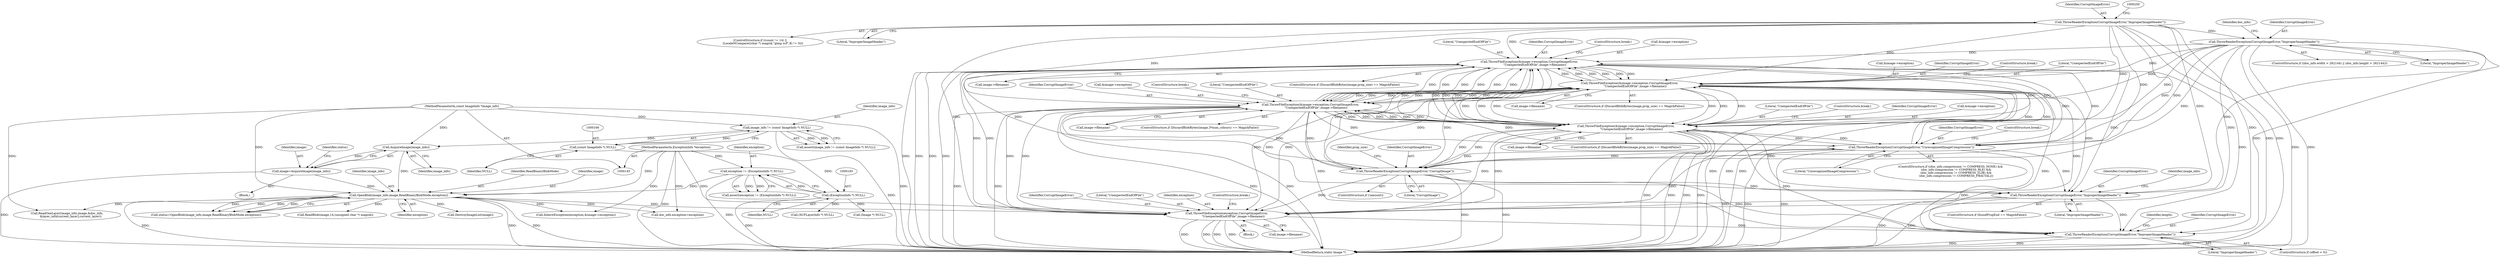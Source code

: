 digraph "0_ImageMagick_d31fec57e9dfb0516deead2053a856e3c71e9751@pointer" {
"1000700" [label="(Call,ThrowFileException(exception,CorruptImageError,\n              \"UnexpectedEndOfFile\",image->filename))"];
"1000147" [label="(MethodParameterIn,ExceptionInfo *exception)"];
"1000207" [label="(Call,OpenBlob(image_info,image,ReadBinaryBlobMode,exception))"];
"1000203" [label="(Call,AcquireImage(image_info))"];
"1000163" [label="(Call,image_info != (const ImageInfo *) NULL)"];
"1000146" [label="(MethodParameterIn,const ImageInfo *image_info)"];
"1000165" [label="(Call,(const ImageInfo *) NULL)"];
"1000201" [label="(Call,image=AcquireImage(image_info))"];
"1000190" [label="(Call,exception != (ExceptionInfo *) NULL)"];
"1000192" [label="(Call,(ExceptionInfo *) NULL)"];
"1000548" [label="(Call,ThrowFileException(&image->exception,CorruptImageError,\n            \"UnexpectedEndOfFile\",image->filename))"];
"1000485" [label="(Call,ThrowFileException(&image->exception,CorruptImageError,\n            \"UnexpectedEndOfFile\",image->filename))"];
"1000430" [label="(Call,ThrowFileException(&image->exception,CorruptImageError,\n            \"UnexpectedEndOfFile\",image->filename))"];
"1000522" [label="(Call,ThrowFileException(&image->exception,CorruptImageError,\n            \"UnexpectedEndOfFile\",image->filename))"];
"1000286" [label="(Call,ThrowReaderException(CorruptImageError,\"ImproperImageHeader\"))"];
"1000246" [label="(Call,ThrowReaderException(CorruptImageError,\"ImproperImageHeader\"))"];
"1000473" [label="(Call,ThrowReaderException(CorruptImageError,\"UnrecognizedImageCompression\"))"];
"1000624" [label="(Call,ThrowReaderException(CorruptImageError,\"CorruptImage\"))"];
"1000641" [label="(Call,ThrowReaderException(CorruptImageError,\"ImproperImageHeader\"))"];
"1000726" [label="(Call,ThrowReaderException(CorruptImageError,\"ImproperImageHeader\"))"];
"1000189" [label="(Call,assert(exception != (ExceptionInfo *) NULL))"];
"1000274" [label="(ControlStructure,if ((doc_info.width > 262144) || (doc_info.height > 262144)))"];
"1000699" [label="(Block,)"];
"1000288" [label="(Literal,\"ImproperImageHeader\")"];
"1000286" [label="(Call,ThrowReaderException(CorruptImageError,\"ImproperImageHeader\"))"];
"1000449" [label="(ControlStructure,if ((doc_info.compression != COMPRESS_NONE) &&\n            (doc_info.compression != COMPRESS_RLE) &&\n            (doc_info.compression != COMPRESS_ZLIB) &&\n            (doc_info.compression != COMPRESS_FRACTAL)))"];
"1000475" [label="(Literal,\"UnrecognizedImageCompression\")"];
"1000207" [label="(Call,OpenBlob(image_info,image,ReadBinaryBlobMode,exception))"];
"1000628" [label="(Identifier,prop_size)"];
"1000191" [label="(Identifier,exception)"];
"1000528" [label="(Literal,\"UnexpectedEndOfFile\")"];
"1000555" [label="(Call,image->filename)"];
"1000495" [label="(ControlStructure,break;)"];
"1000345" [label="(Call,InheritException(exception,&image->exception))"];
"1000485" [label="(Call,ThrowFileException(&image->exception,CorruptImageError,\n            \"UnexpectedEndOfFile\",image->filename))"];
"1000492" [label="(Call,image->filename)"];
"1000532" [label="(ControlStructure,break;)"];
"1000491" [label="(Literal,\"UnexpectedEndOfFile\")"];
"1000702" [label="(Identifier,CorruptImageError)"];
"1000162" [label="(Call,assert(image_info != (const ImageInfo *) NULL))"];
"1000436" [label="(Literal,\"UnexpectedEndOfFile\")"];
"1000793" [label="(Call,ReadOneLayer(image_info,image,&doc_info,\n        &layer_info[current_layer],current_layer))"];
"1000703" [label="(Literal,\"UnexpectedEndOfFile\")"];
"1000726" [label="(Call,ThrowReaderException(CorruptImageError,\"ImproperImageHeader\"))"];
"1000542" [label="(ControlStructure,if (DiscardBlobBytes(image,prop_size) == MagickFalse))"];
"1000206" [label="(Identifier,status)"];
"1000479" [label="(ControlStructure,if (DiscardBlobBytes(image,prop_size) == MagickFalse))"];
"1000625" [label="(Identifier,CorruptImageError)"];
"1000437" [label="(Call,image->filename)"];
"1000204" [label="(Identifier,image_info)"];
"1000435" [label="(Identifier,CorruptImageError)"];
"1000205" [label="(Call,status=OpenBlob(image_info,image,ReadBinaryBlobMode,exception))"];
"1000422" [label="(ControlStructure,if (DiscardBlobBytes(image,3*num_colours) == MagickFalse))"];
"1000637" [label="(ControlStructure,if (foundPropEnd == MagickFalse))"];
"1000147" [label="(MethodParameterIn,ExceptionInfo *exception)"];
"1000746" [label="(Call,(XCFLayerInfo *) NULL)"];
"1000227" [label="(Call,ReadBlob(image,14,(unsigned char *) magick))"];
"1000246" [label="(Call,ThrowReaderException(CorruptImageError,\"ImproperImageHeader\"))"];
"1000165" [label="(Call,(const ImageInfo *) NULL)"];
"1000222" [label="(Call,(Image *) NULL)"];
"1000642" [label="(Identifier,CorruptImageError)"];
"1000730" [label="(Identifier,length)"];
"1000201" [label="(Call,image=AcquireImage(image_info))"];
"1000209" [label="(Identifier,image)"];
"1000164" [label="(Identifier,image_info)"];
"1000430" [label="(Call,ThrowFileException(&image->exception,CorruptImageError,\n            \"UnexpectedEndOfFile\",image->filename))"];
"1000474" [label="(Identifier,CorruptImageError)"];
"1000529" [label="(Call,image->filename)"];
"1000486" [label="(Call,&image->exception)"];
"1000722" [label="(ControlStructure,if (offset < 0))"];
"1000431" [label="(Call,&image->exception)"];
"1000190" [label="(Call,exception != (ExceptionInfo *) NULL)"];
"1000516" [label="(ControlStructure,if (DiscardBlobBytes(image,prop_size) == MagickFalse))"];
"1000701" [label="(Identifier,exception)"];
"1000208" [label="(Identifier,image_info)"];
"1000548" [label="(Call,ThrowFileException(&image->exception,CorruptImageError,\n            \"UnexpectedEndOfFile\",image->filename))"];
"1000257" [label="(Call,doc_info.exception=exception)"];
"1000211" [label="(Identifier,exception)"];
"1000704" [label="(Call,image->filename)"];
"1000626" [label="(Literal,\"CorruptImage\")"];
"1000192" [label="(Call,(ExceptionInfo *) NULL)"];
"1000210" [label="(Identifier,ReadBinaryBlobMode)"];
"1000203" [label="(Call,AcquireImage(image_info))"];
"1000233" [label="(ControlStructure,if ((count != 14) ||\n      (LocaleNCompare((char *) magick,\"gimp xcf\",8) != 0)))"];
"1000202" [label="(Identifier,image)"];
"1000248" [label="(Literal,\"ImproperImageHeader\")"];
"1000624" [label="(Call,ThrowReaderException(CorruptImageError,\"CorruptImage\"))"];
"1000549" [label="(Call,&image->exception)"];
"1000146" [label="(MethodParameterIn,const ImageInfo *image_info)"];
"1000700" [label="(Call,ThrowFileException(exception,CorruptImageError,\n              \"UnexpectedEndOfFile\",image->filename))"];
"1000643" [label="(Literal,\"ImproperImageHeader\")"];
"1000641" [label="(Call,ThrowReaderException(CorruptImageError,\"ImproperImageHeader\"))"];
"1000648" [label="(Identifier,image_info)"];
"1000558" [label="(ControlStructure,break;)"];
"1000247" [label="(Identifier,CorruptImageError)"];
"1000476" [label="(ControlStructure,break;)"];
"1000727" [label="(Identifier,CorruptImageError)"];
"1000219" [label="(Call,DestroyImageList(image))"];
"1000291" [label="(Identifier,doc_info)"];
"1000163" [label="(Call,image_info != (const ImageInfo *) NULL)"];
"1000167" [label="(Identifier,NULL)"];
"1000554" [label="(Literal,\"UnexpectedEndOfFile\")"];
"1000194" [label="(Identifier,NULL)"];
"1000440" [label="(ControlStructure,break;)"];
"1000999" [label="(MethodReturn,static Image *)"];
"1000527" [label="(Identifier,CorruptImageError)"];
"1000553" [label="(Identifier,CorruptImageError)"];
"1000522" [label="(Call,ThrowFileException(&image->exception,CorruptImageError,\n            \"UnexpectedEndOfFile\",image->filename))"];
"1000728" [label="(Literal,\"ImproperImageHeader\")"];
"1000621" [label="(ControlStructure,if (!amount))"];
"1000707" [label="(ControlStructure,break;)"];
"1000287" [label="(Identifier,CorruptImageError)"];
"1000523" [label="(Call,&image->exception)"];
"1000148" [label="(Block,)"];
"1000473" [label="(Call,ThrowReaderException(CorruptImageError,\"UnrecognizedImageCompression\"))"];
"1000490" [label="(Identifier,CorruptImageError)"];
"1000700" -> "1000699"  [label="AST: "];
"1000700" -> "1000704"  [label="CFG: "];
"1000701" -> "1000700"  [label="AST: "];
"1000702" -> "1000700"  [label="AST: "];
"1000703" -> "1000700"  [label="AST: "];
"1000704" -> "1000700"  [label="AST: "];
"1000707" -> "1000700"  [label="CFG: "];
"1000700" -> "1000999"  [label="DDG: "];
"1000700" -> "1000999"  [label="DDG: "];
"1000700" -> "1000999"  [label="DDG: "];
"1000700" -> "1000999"  [label="DDG: "];
"1000147" -> "1000700"  [label="DDG: "];
"1000207" -> "1000700"  [label="DDG: "];
"1000548" -> "1000700"  [label="DDG: "];
"1000548" -> "1000700"  [label="DDG: "];
"1000286" -> "1000700"  [label="DDG: "];
"1000473" -> "1000700"  [label="DDG: "];
"1000624" -> "1000700"  [label="DDG: "];
"1000485" -> "1000700"  [label="DDG: "];
"1000485" -> "1000700"  [label="DDG: "];
"1000641" -> "1000700"  [label="DDG: "];
"1000246" -> "1000700"  [label="DDG: "];
"1000430" -> "1000700"  [label="DDG: "];
"1000430" -> "1000700"  [label="DDG: "];
"1000522" -> "1000700"  [label="DDG: "];
"1000522" -> "1000700"  [label="DDG: "];
"1000700" -> "1000726"  [label="DDG: "];
"1000147" -> "1000145"  [label="AST: "];
"1000147" -> "1000999"  [label="DDG: "];
"1000147" -> "1000190"  [label="DDG: "];
"1000147" -> "1000207"  [label="DDG: "];
"1000147" -> "1000257"  [label="DDG: "];
"1000147" -> "1000345"  [label="DDG: "];
"1000207" -> "1000205"  [label="AST: "];
"1000207" -> "1000211"  [label="CFG: "];
"1000208" -> "1000207"  [label="AST: "];
"1000209" -> "1000207"  [label="AST: "];
"1000210" -> "1000207"  [label="AST: "];
"1000211" -> "1000207"  [label="AST: "];
"1000205" -> "1000207"  [label="CFG: "];
"1000207" -> "1000999"  [label="DDG: "];
"1000207" -> "1000999"  [label="DDG: "];
"1000207" -> "1000999"  [label="DDG: "];
"1000207" -> "1000205"  [label="DDG: "];
"1000207" -> "1000205"  [label="DDG: "];
"1000207" -> "1000205"  [label="DDG: "];
"1000207" -> "1000205"  [label="DDG: "];
"1000203" -> "1000207"  [label="DDG: "];
"1000146" -> "1000207"  [label="DDG: "];
"1000201" -> "1000207"  [label="DDG: "];
"1000190" -> "1000207"  [label="DDG: "];
"1000207" -> "1000219"  [label="DDG: "];
"1000207" -> "1000227"  [label="DDG: "];
"1000207" -> "1000257"  [label="DDG: "];
"1000207" -> "1000345"  [label="DDG: "];
"1000207" -> "1000793"  [label="DDG: "];
"1000203" -> "1000201"  [label="AST: "];
"1000203" -> "1000204"  [label="CFG: "];
"1000204" -> "1000203"  [label="AST: "];
"1000201" -> "1000203"  [label="CFG: "];
"1000203" -> "1000201"  [label="DDG: "];
"1000163" -> "1000203"  [label="DDG: "];
"1000146" -> "1000203"  [label="DDG: "];
"1000163" -> "1000162"  [label="AST: "];
"1000163" -> "1000165"  [label="CFG: "];
"1000164" -> "1000163"  [label="AST: "];
"1000165" -> "1000163"  [label="AST: "];
"1000162" -> "1000163"  [label="CFG: "];
"1000163" -> "1000999"  [label="DDG: "];
"1000163" -> "1000162"  [label="DDG: "];
"1000163" -> "1000162"  [label="DDG: "];
"1000146" -> "1000163"  [label="DDG: "];
"1000165" -> "1000163"  [label="DDG: "];
"1000146" -> "1000145"  [label="AST: "];
"1000146" -> "1000999"  [label="DDG: "];
"1000146" -> "1000793"  [label="DDG: "];
"1000165" -> "1000167"  [label="CFG: "];
"1000166" -> "1000165"  [label="AST: "];
"1000167" -> "1000165"  [label="AST: "];
"1000165" -> "1000192"  [label="DDG: "];
"1000201" -> "1000148"  [label="AST: "];
"1000202" -> "1000201"  [label="AST: "];
"1000206" -> "1000201"  [label="CFG: "];
"1000201" -> "1000999"  [label="DDG: "];
"1000190" -> "1000189"  [label="AST: "];
"1000190" -> "1000192"  [label="CFG: "];
"1000191" -> "1000190"  [label="AST: "];
"1000192" -> "1000190"  [label="AST: "];
"1000189" -> "1000190"  [label="CFG: "];
"1000190" -> "1000999"  [label="DDG: "];
"1000190" -> "1000189"  [label="DDG: "];
"1000190" -> "1000189"  [label="DDG: "];
"1000192" -> "1000190"  [label="DDG: "];
"1000192" -> "1000194"  [label="CFG: "];
"1000193" -> "1000192"  [label="AST: "];
"1000194" -> "1000192"  [label="AST: "];
"1000192" -> "1000999"  [label="DDG: "];
"1000192" -> "1000222"  [label="DDG: "];
"1000192" -> "1000746"  [label="DDG: "];
"1000548" -> "1000542"  [label="AST: "];
"1000548" -> "1000555"  [label="CFG: "];
"1000549" -> "1000548"  [label="AST: "];
"1000553" -> "1000548"  [label="AST: "];
"1000554" -> "1000548"  [label="AST: "];
"1000555" -> "1000548"  [label="AST: "];
"1000558" -> "1000548"  [label="CFG: "];
"1000548" -> "1000999"  [label="DDG: "];
"1000548" -> "1000999"  [label="DDG: "];
"1000548" -> "1000999"  [label="DDG: "];
"1000548" -> "1000999"  [label="DDG: "];
"1000548" -> "1000430"  [label="DDG: "];
"1000548" -> "1000430"  [label="DDG: "];
"1000548" -> "1000430"  [label="DDG: "];
"1000548" -> "1000473"  [label="DDG: "];
"1000548" -> "1000485"  [label="DDG: "];
"1000548" -> "1000485"  [label="DDG: "];
"1000548" -> "1000485"  [label="DDG: "];
"1000548" -> "1000522"  [label="DDG: "];
"1000548" -> "1000522"  [label="DDG: "];
"1000548" -> "1000522"  [label="DDG: "];
"1000485" -> "1000548"  [label="DDG: "];
"1000485" -> "1000548"  [label="DDG: "];
"1000485" -> "1000548"  [label="DDG: "];
"1000430" -> "1000548"  [label="DDG: "];
"1000430" -> "1000548"  [label="DDG: "];
"1000430" -> "1000548"  [label="DDG: "];
"1000522" -> "1000548"  [label="DDG: "];
"1000522" -> "1000548"  [label="DDG: "];
"1000522" -> "1000548"  [label="DDG: "];
"1000286" -> "1000548"  [label="DDG: "];
"1000473" -> "1000548"  [label="DDG: "];
"1000624" -> "1000548"  [label="DDG: "];
"1000246" -> "1000548"  [label="DDG: "];
"1000548" -> "1000624"  [label="DDG: "];
"1000548" -> "1000641"  [label="DDG: "];
"1000548" -> "1000726"  [label="DDG: "];
"1000485" -> "1000479"  [label="AST: "];
"1000485" -> "1000492"  [label="CFG: "];
"1000486" -> "1000485"  [label="AST: "];
"1000490" -> "1000485"  [label="AST: "];
"1000491" -> "1000485"  [label="AST: "];
"1000492" -> "1000485"  [label="AST: "];
"1000495" -> "1000485"  [label="CFG: "];
"1000485" -> "1000999"  [label="DDG: "];
"1000485" -> "1000999"  [label="DDG: "];
"1000485" -> "1000999"  [label="DDG: "];
"1000485" -> "1000999"  [label="DDG: "];
"1000485" -> "1000430"  [label="DDG: "];
"1000485" -> "1000430"  [label="DDG: "];
"1000485" -> "1000430"  [label="DDG: "];
"1000485" -> "1000473"  [label="DDG: "];
"1000430" -> "1000485"  [label="DDG: "];
"1000430" -> "1000485"  [label="DDG: "];
"1000430" -> "1000485"  [label="DDG: "];
"1000522" -> "1000485"  [label="DDG: "];
"1000522" -> "1000485"  [label="DDG: "];
"1000522" -> "1000485"  [label="DDG: "];
"1000286" -> "1000485"  [label="DDG: "];
"1000473" -> "1000485"  [label="DDG: "];
"1000624" -> "1000485"  [label="DDG: "];
"1000246" -> "1000485"  [label="DDG: "];
"1000485" -> "1000522"  [label="DDG: "];
"1000485" -> "1000522"  [label="DDG: "];
"1000485" -> "1000522"  [label="DDG: "];
"1000485" -> "1000624"  [label="DDG: "];
"1000485" -> "1000641"  [label="DDG: "];
"1000485" -> "1000726"  [label="DDG: "];
"1000430" -> "1000422"  [label="AST: "];
"1000430" -> "1000437"  [label="CFG: "];
"1000431" -> "1000430"  [label="AST: "];
"1000435" -> "1000430"  [label="AST: "];
"1000436" -> "1000430"  [label="AST: "];
"1000437" -> "1000430"  [label="AST: "];
"1000440" -> "1000430"  [label="CFG: "];
"1000430" -> "1000999"  [label="DDG: "];
"1000430" -> "1000999"  [label="DDG: "];
"1000430" -> "1000999"  [label="DDG: "];
"1000430" -> "1000999"  [label="DDG: "];
"1000522" -> "1000430"  [label="DDG: "];
"1000522" -> "1000430"  [label="DDG: "];
"1000522" -> "1000430"  [label="DDG: "];
"1000286" -> "1000430"  [label="DDG: "];
"1000473" -> "1000430"  [label="DDG: "];
"1000624" -> "1000430"  [label="DDG: "];
"1000246" -> "1000430"  [label="DDG: "];
"1000430" -> "1000473"  [label="DDG: "];
"1000430" -> "1000522"  [label="DDG: "];
"1000430" -> "1000522"  [label="DDG: "];
"1000430" -> "1000522"  [label="DDG: "];
"1000430" -> "1000624"  [label="DDG: "];
"1000430" -> "1000641"  [label="DDG: "];
"1000430" -> "1000726"  [label="DDG: "];
"1000522" -> "1000516"  [label="AST: "];
"1000522" -> "1000529"  [label="CFG: "];
"1000523" -> "1000522"  [label="AST: "];
"1000527" -> "1000522"  [label="AST: "];
"1000528" -> "1000522"  [label="AST: "];
"1000529" -> "1000522"  [label="AST: "];
"1000532" -> "1000522"  [label="CFG: "];
"1000522" -> "1000999"  [label="DDG: "];
"1000522" -> "1000999"  [label="DDG: "];
"1000522" -> "1000999"  [label="DDG: "];
"1000522" -> "1000999"  [label="DDG: "];
"1000522" -> "1000473"  [label="DDG: "];
"1000286" -> "1000522"  [label="DDG: "];
"1000473" -> "1000522"  [label="DDG: "];
"1000624" -> "1000522"  [label="DDG: "];
"1000246" -> "1000522"  [label="DDG: "];
"1000522" -> "1000624"  [label="DDG: "];
"1000522" -> "1000641"  [label="DDG: "];
"1000522" -> "1000726"  [label="DDG: "];
"1000286" -> "1000274"  [label="AST: "];
"1000286" -> "1000288"  [label="CFG: "];
"1000287" -> "1000286"  [label="AST: "];
"1000288" -> "1000286"  [label="AST: "];
"1000291" -> "1000286"  [label="CFG: "];
"1000286" -> "1000999"  [label="DDG: "];
"1000286" -> "1000999"  [label="DDG: "];
"1000246" -> "1000286"  [label="DDG: "];
"1000286" -> "1000473"  [label="DDG: "];
"1000286" -> "1000624"  [label="DDG: "];
"1000286" -> "1000641"  [label="DDG: "];
"1000286" -> "1000726"  [label="DDG: "];
"1000246" -> "1000233"  [label="AST: "];
"1000246" -> "1000248"  [label="CFG: "];
"1000247" -> "1000246"  [label="AST: "];
"1000248" -> "1000246"  [label="AST: "];
"1000250" -> "1000246"  [label="CFG: "];
"1000246" -> "1000999"  [label="DDG: "];
"1000246" -> "1000999"  [label="DDG: "];
"1000246" -> "1000473"  [label="DDG: "];
"1000246" -> "1000624"  [label="DDG: "];
"1000246" -> "1000641"  [label="DDG: "];
"1000246" -> "1000726"  [label="DDG: "];
"1000473" -> "1000449"  [label="AST: "];
"1000473" -> "1000475"  [label="CFG: "];
"1000474" -> "1000473"  [label="AST: "];
"1000475" -> "1000473"  [label="AST: "];
"1000476" -> "1000473"  [label="CFG: "];
"1000473" -> "1000999"  [label="DDG: "];
"1000473" -> "1000999"  [label="DDG: "];
"1000624" -> "1000473"  [label="DDG: "];
"1000473" -> "1000624"  [label="DDG: "];
"1000473" -> "1000641"  [label="DDG: "];
"1000473" -> "1000726"  [label="DDG: "];
"1000624" -> "1000621"  [label="AST: "];
"1000624" -> "1000626"  [label="CFG: "];
"1000625" -> "1000624"  [label="AST: "];
"1000626" -> "1000624"  [label="AST: "];
"1000628" -> "1000624"  [label="CFG: "];
"1000624" -> "1000999"  [label="DDG: "];
"1000624" -> "1000999"  [label="DDG: "];
"1000624" -> "1000641"  [label="DDG: "];
"1000624" -> "1000726"  [label="DDG: "];
"1000641" -> "1000637"  [label="AST: "];
"1000641" -> "1000643"  [label="CFG: "];
"1000642" -> "1000641"  [label="AST: "];
"1000643" -> "1000641"  [label="AST: "];
"1000648" -> "1000641"  [label="CFG: "];
"1000641" -> "1000999"  [label="DDG: "];
"1000641" -> "1000999"  [label="DDG: "];
"1000641" -> "1000726"  [label="DDG: "];
"1000726" -> "1000722"  [label="AST: "];
"1000726" -> "1000728"  [label="CFG: "];
"1000727" -> "1000726"  [label="AST: "];
"1000728" -> "1000726"  [label="AST: "];
"1000730" -> "1000726"  [label="CFG: "];
"1000726" -> "1000999"  [label="DDG: "];
"1000726" -> "1000999"  [label="DDG: "];
}
